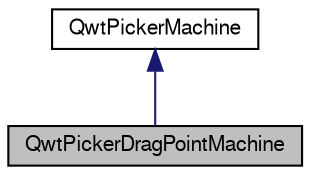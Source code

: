 digraph G
{
  edge [fontname="FreeSans",fontsize="10",labelfontname="FreeSans",labelfontsize="10"];
  node [fontname="FreeSans",fontsize="10",shape=record];
  Node1 [label="QwtPickerDragPointMachine",height=0.2,width=0.4,color="black", fillcolor="grey75", style="filled" fontcolor="black"];
  Node2 -> Node1 [dir="back",color="midnightblue",fontsize="10",style="solid",fontname="FreeSans"];
  Node2 [label="QwtPickerMachine",height=0.2,width=0.4,color="black", fillcolor="white", style="filled",URL="$class_qwt_picker_machine.html",tooltip="A state machine for QwtPicker selections."];
}
